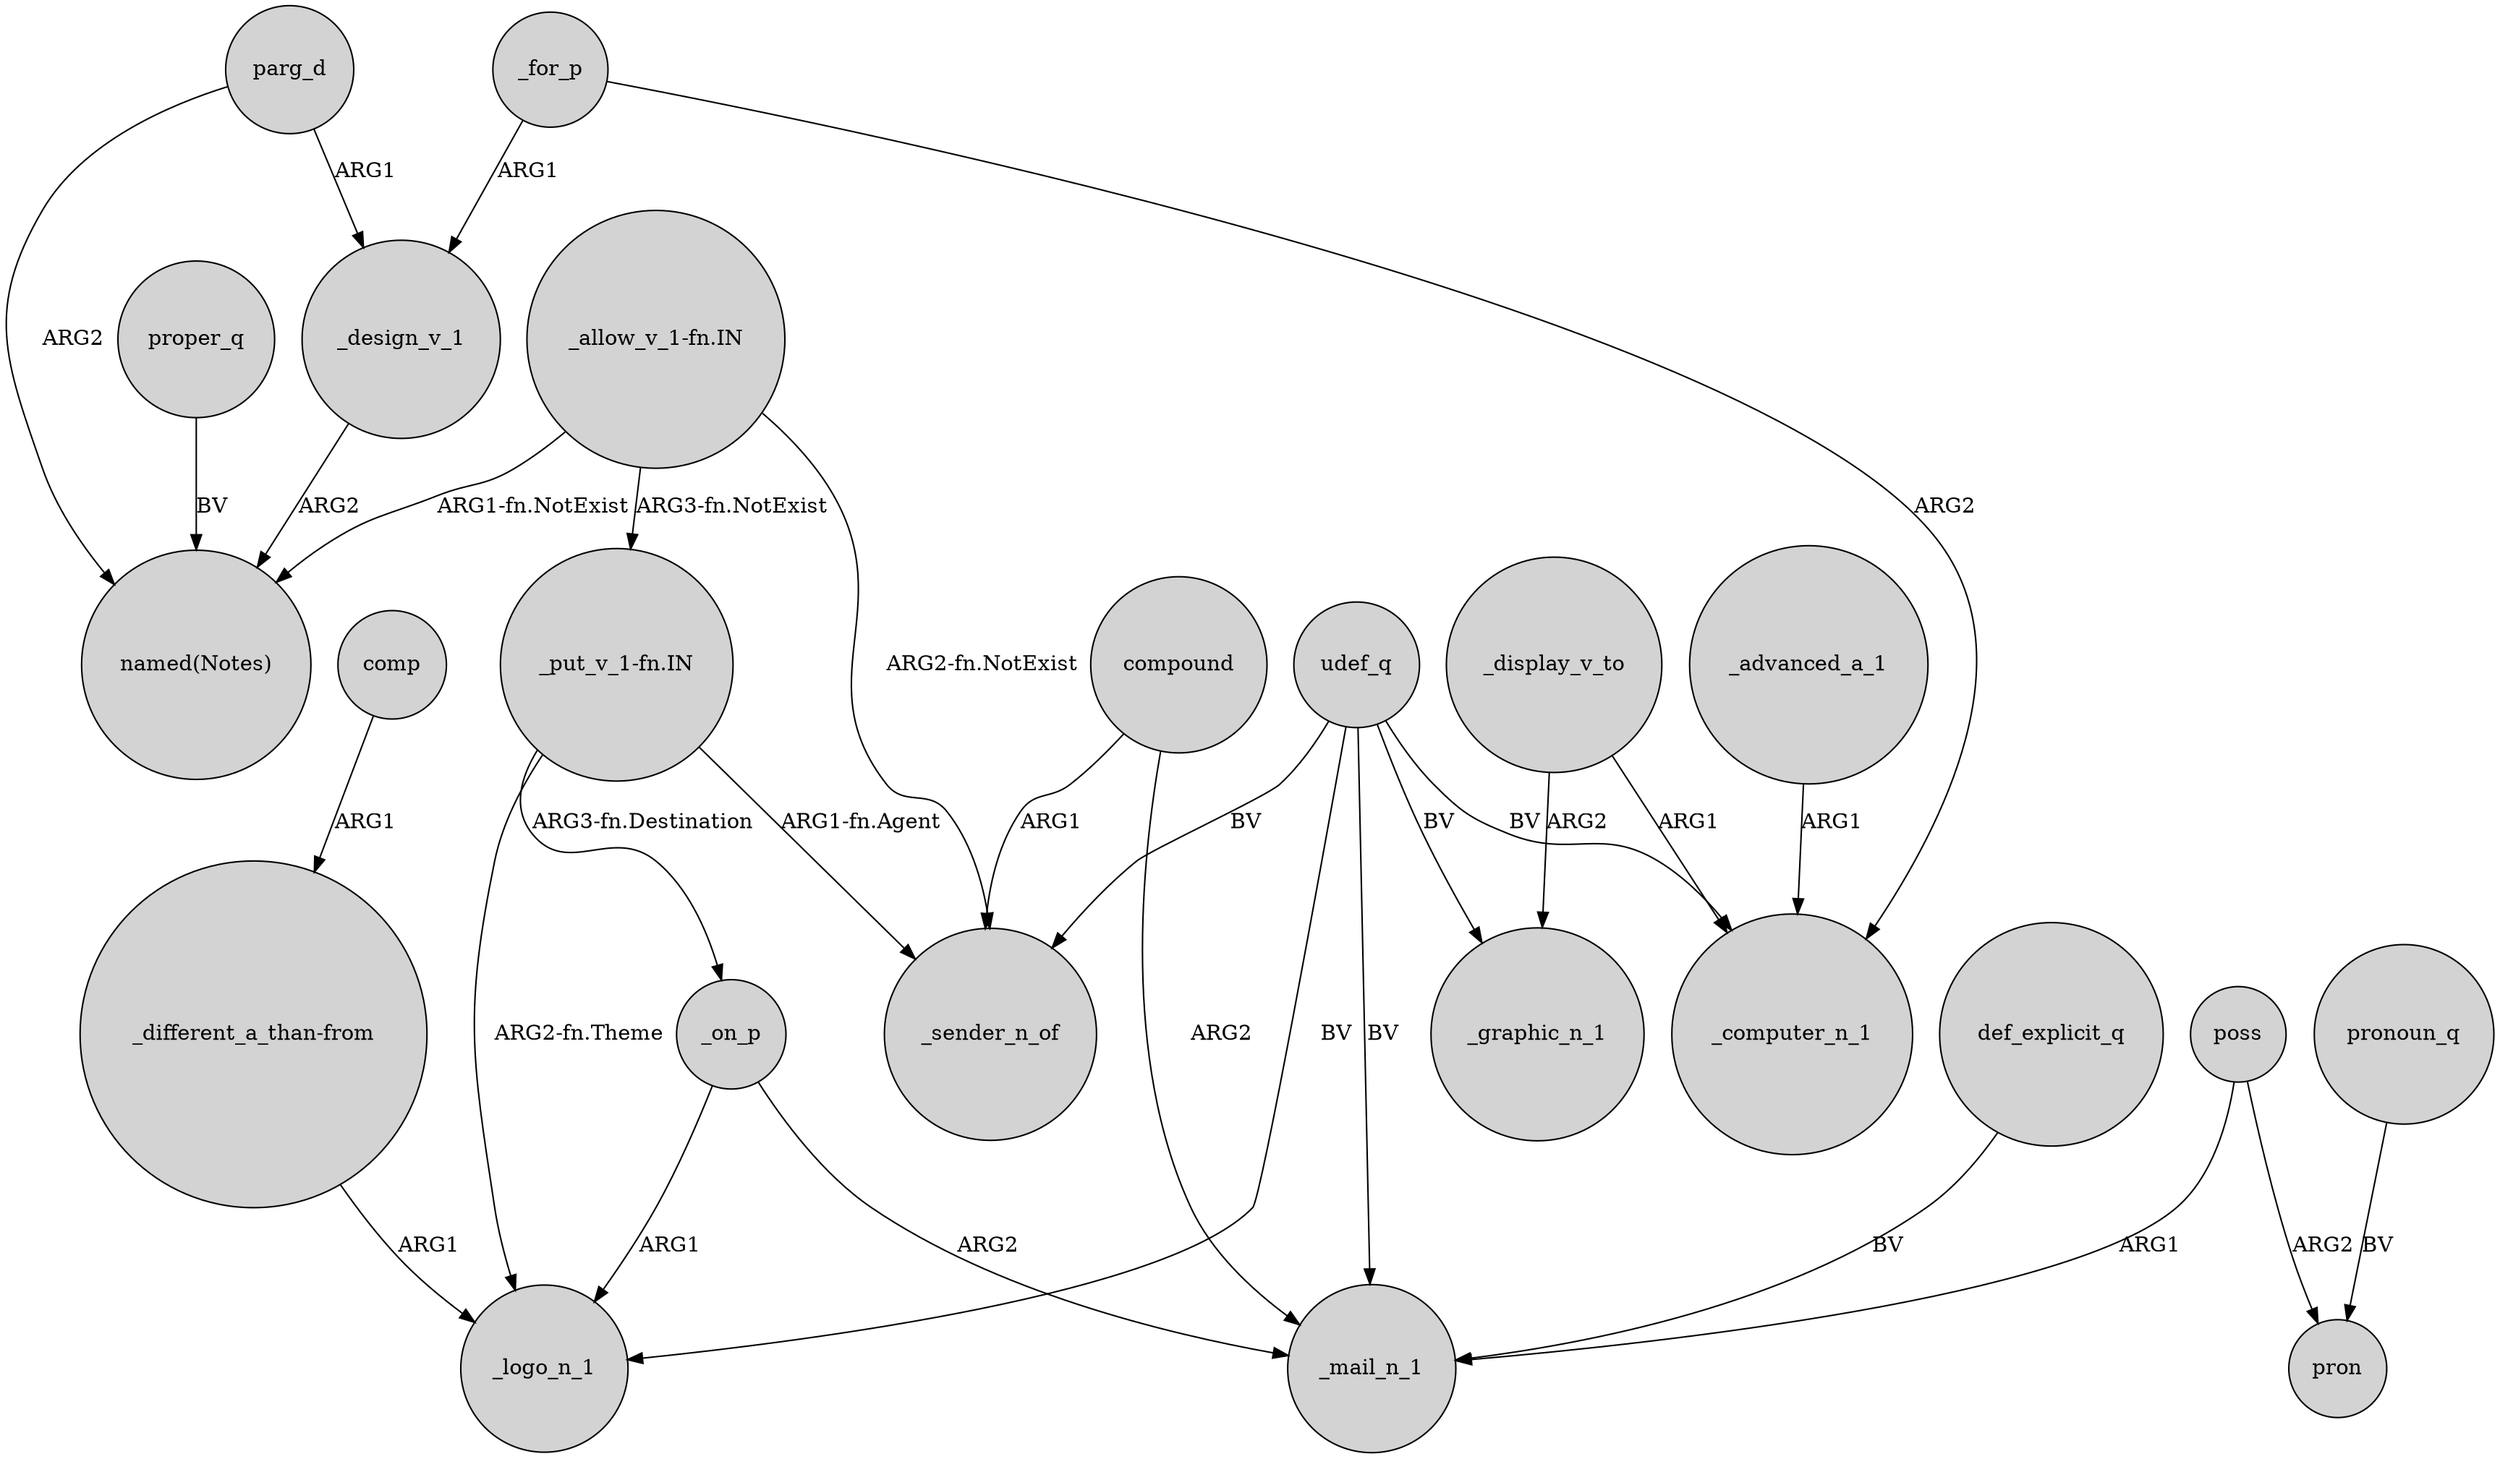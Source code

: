 digraph {
	node [shape=circle style=filled]
	parg_d -> "named(Notes)" [label=ARG2]
	"_allow_v_1-fn.IN" -> "named(Notes)" [label="ARG1-fn.NotExist"]
	"_allow_v_1-fn.IN" -> _sender_n_of [label="ARG2-fn.NotExist"]
	udef_q -> _sender_n_of [label=BV]
	poss -> pron [label=ARG2]
	proper_q -> "named(Notes)" [label=BV]
	"_put_v_1-fn.IN" -> _on_p [label="ARG3-fn.Destination"]
	_for_p -> _design_v_1 [label=ARG1]
	udef_q -> _graphic_n_1 [label=BV]
	"_different_a_than-from" -> _logo_n_1 [label=ARG1]
	udef_q -> _computer_n_1 [label=BV]
	"_put_v_1-fn.IN" -> _logo_n_1 [label="ARG2-fn.Theme"]
	udef_q -> _logo_n_1 [label=BV]
	compound -> _sender_n_of [label=ARG1]
	"_allow_v_1-fn.IN" -> "_put_v_1-fn.IN" [label="ARG3-fn.NotExist"]
	pronoun_q -> pron [label=BV]
	_on_p -> _logo_n_1 [label=ARG1]
	compound -> _mail_n_1 [label=ARG2]
	_advanced_a_1 -> _computer_n_1 [label=ARG1]
	udef_q -> _mail_n_1 [label=BV]
	_on_p -> _mail_n_1 [label=ARG2]
	comp -> "_different_a_than-from" [label=ARG1]
	poss -> _mail_n_1 [label=ARG1]
	_display_v_to -> _graphic_n_1 [label=ARG2]
	"_put_v_1-fn.IN" -> _sender_n_of [label="ARG1-fn.Agent"]
	_display_v_to -> _computer_n_1 [label=ARG1]
	def_explicit_q -> _mail_n_1 [label=BV]
	parg_d -> _design_v_1 [label=ARG1]
	_design_v_1 -> "named(Notes)" [label=ARG2]
	_for_p -> _computer_n_1 [label=ARG2]
}

